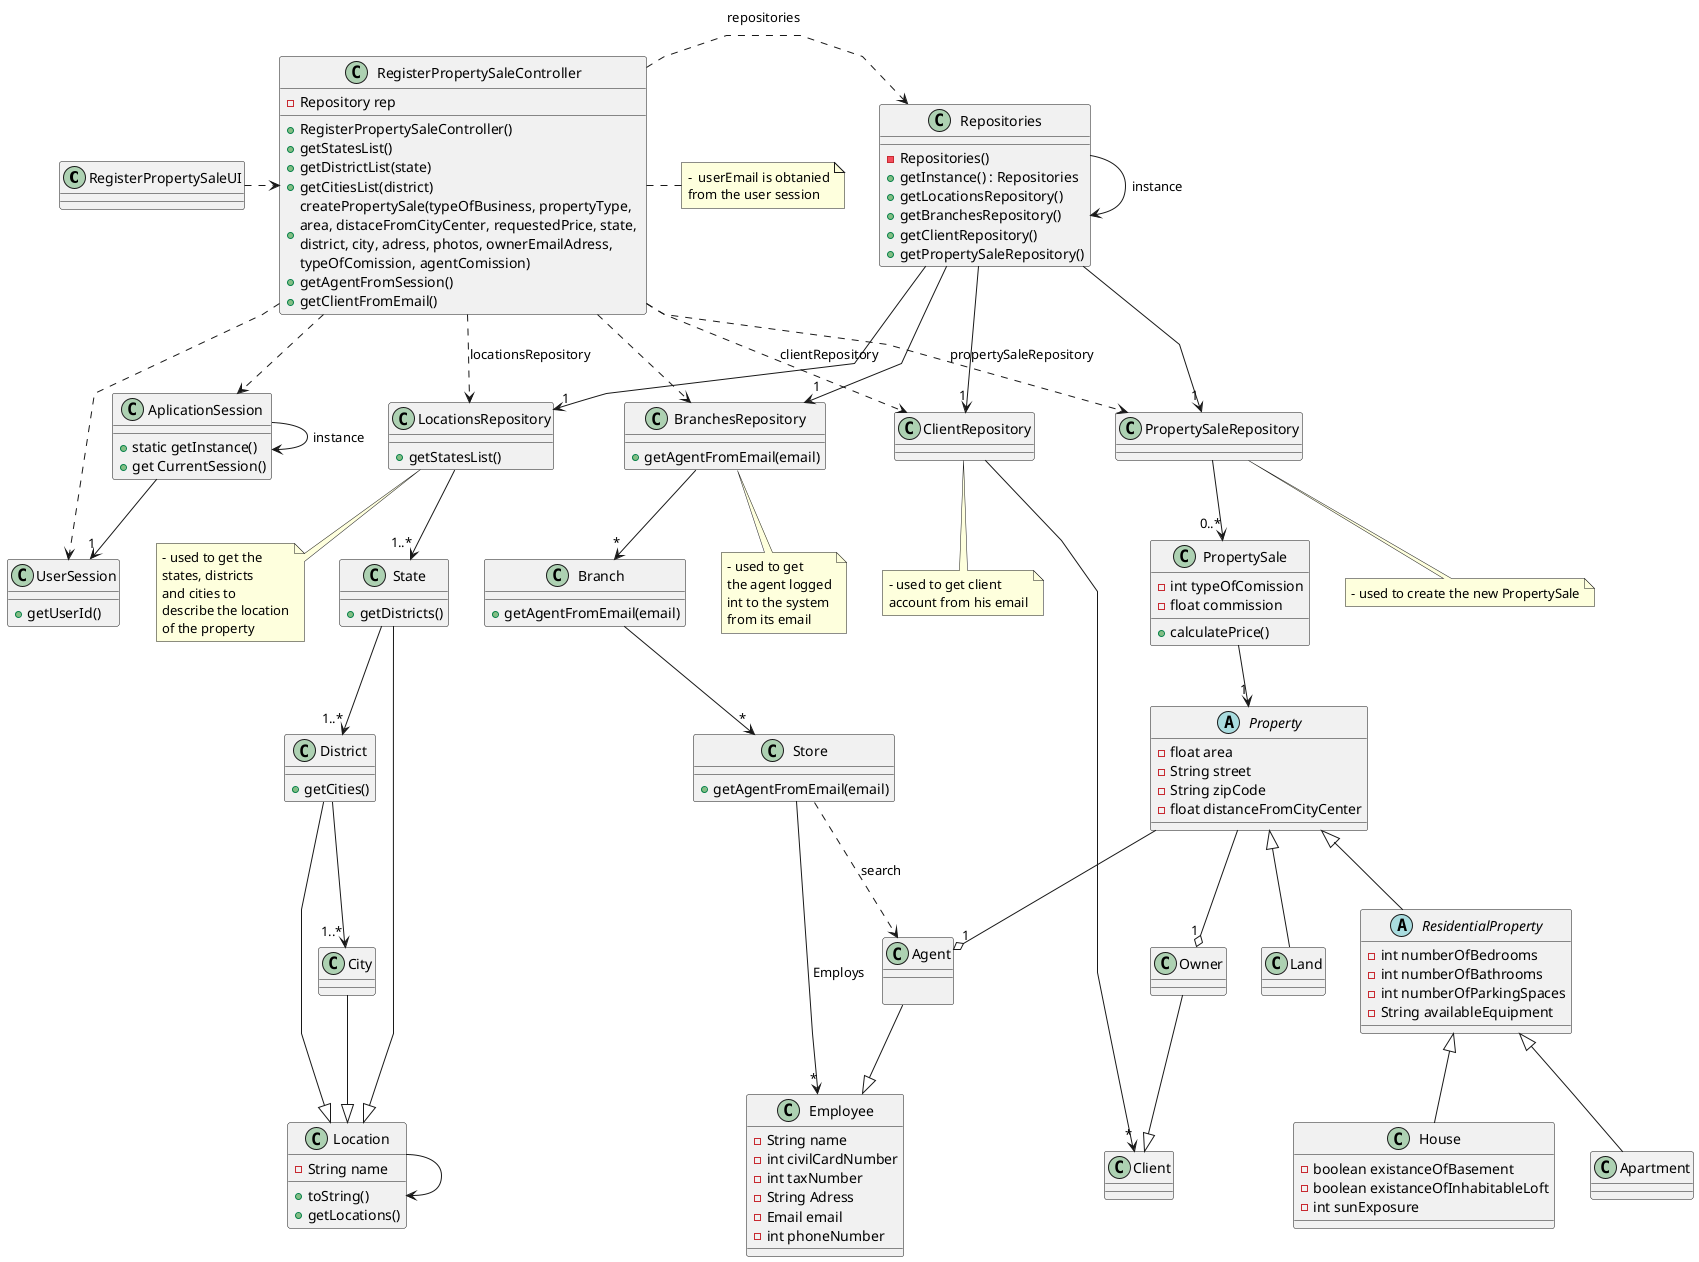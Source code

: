 @startuml
'skinparam monochrome true
skinparam packageStyle rectangle
skinparam shadowing false
skinparam linetype polyline
'skinparam linetype orto

'skinparam classAttributeIconSize 0

'left to right direction

class RegisterPropertySaleUI{}

class RegisterPropertySaleController{
- Repository rep
__
+ RegisterPropertySaleController()
+ getStatesList()
+ getDistrictList(state)
+ getCitiesList(district)
+ createPropertySale(typeOfBusiness, propertyType, \narea, distaceFromCityCenter, requestedPrice, state, \ndistrict, city, adress, photos, ownerEmailAdress, \ntypeOfComission, agentComission)
+ getAgentFromSession()
+ getClientFromEmail()
}

class Repositories {
__
-Repositories()
+ getInstance() : Repositories
+ getLocationsRepository()
+ getBranchesRepository()
+ getClientRepository()
+ getPropertySaleRepository()
}

class LocationsRepository{
__
+ getStatesList()
}

class State {
+ getDistricts()
}


class District {
+ getCities()
}

class City {
}

class Location {
- String name
__
+ toString()
+ getLocations()
}

class AplicationSession{
__
+ static getInstance()
+ get CurrentSession()
}

class UserSession{
__
+ getUserId()
}

class BranchesRepository {
__
+ getAgentFromEmail(email)
}

class Branch {
__
+ getAgentFromEmail(email)
}

class Store {
__
+ getAgentFromEmail(email)
}

class Employee {
- String name
- int civilCardNumber
- int taxNumber
- String Adress
- Email email
- int phoneNumber
}

class Agent {
__

}


class ClientRepository {

}

class Client {

}

class PropertySaleRepository {

}

class PropertySale {
- int typeOfComission
- float commission
__
+ calculatePrice()
}

abstract Property {
- float area
- String street
- String zipCode
- float distanceFromCityCenter
__
}

class Land {

}

abstract ResidentialProperty {
- int numberOfBedrooms
- int numberOfBathrooms
- int numberOfParkingSpaces
- String availableEquipment
}

class Apartment {

}

class House {
- boolean existanceOfBasement
- boolean existanceOfInhabitableLoft
- int sunExposure
}

class Owner {

}



note right of  RegisterPropertySaleController
    -  userEmail is obtanied
    from the user session
end note


RegisterPropertySaleUI  ..right> RegisterPropertySaleController

RegisterPropertySaleController .> Repositories : repositories
Repositories -> Repositories :instance
Repositories --> "1" LocationsRepository
Repositories --> "1" BranchesRepository
Repositories --> "1" ClientRepository
Repositories --> "1" PropertySaleRepository


LocationsRepository --> "1..*" State
State --> "1..*" District
District --> "1..*" City
State -|> Location
District --|> Location
City --|> Location
Location --> Location

BranchesRepository --> "*" Branch
Branch --> "*" Store
Store --> "*" Employee : Employs
Agent --|> Employee
Store ..> Agent : search

ClientRepository --> "*" Client
Owner --|> Client

PropertySaleRepository --> "0..*" PropertySale

PropertySale --down> "1" Property
ResidentialProperty --up|> Property
Apartment --up|> ResidentialProperty
House --up|> ResidentialProperty
Land --up|> Property

Property --o "1" Owner
Property --o "1" Agent

RegisterPropertySaleController ..> AplicationSession
AplicationSession -> AplicationSession : instance
AplicationSession --> "1" UserSession
RegisterPropertySaleController ..> UserSession

RegisterPropertySaleController ..> ClientRepository : clientRepository
note bottom of ClientRepository
    - used to get client
    account from his email
end note

RegisterPropertySaleController ..> PropertySaleRepository : propertySaleRepository
note bottom of PropertySaleRepository
    - used to create the new PropertySale
end note

RegisterPropertySaleController ..> LocationsRepository : locationsRepository
note bottom of LocationsRepository
    - used to get the
    states, districts
    and cities to
    describe the location
    of the property
end note

RegisterPropertySaleController ..> BranchesRepository
note bottom of BranchesRepository
    - used to get
    the agent logged
    int to the system
    from its email
end note


@enduml